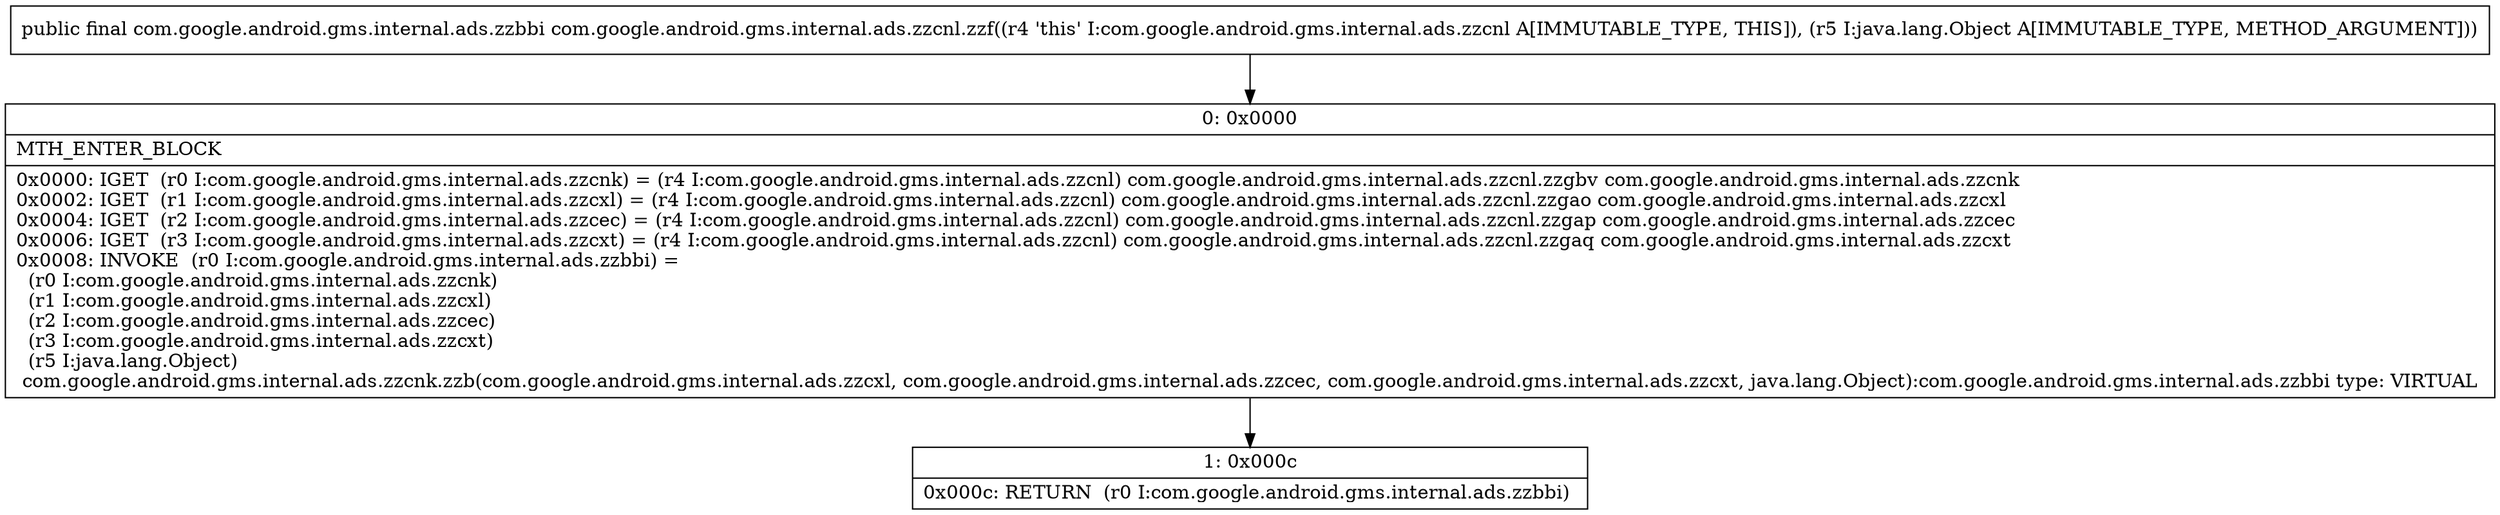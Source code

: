 digraph "CFG forcom.google.android.gms.internal.ads.zzcnl.zzf(Ljava\/lang\/Object;)Lcom\/google\/android\/gms\/internal\/ads\/zzbbi;" {
Node_0 [shape=record,label="{0\:\ 0x0000|MTH_ENTER_BLOCK\l|0x0000: IGET  (r0 I:com.google.android.gms.internal.ads.zzcnk) = (r4 I:com.google.android.gms.internal.ads.zzcnl) com.google.android.gms.internal.ads.zzcnl.zzgbv com.google.android.gms.internal.ads.zzcnk \l0x0002: IGET  (r1 I:com.google.android.gms.internal.ads.zzcxl) = (r4 I:com.google.android.gms.internal.ads.zzcnl) com.google.android.gms.internal.ads.zzcnl.zzgao com.google.android.gms.internal.ads.zzcxl \l0x0004: IGET  (r2 I:com.google.android.gms.internal.ads.zzcec) = (r4 I:com.google.android.gms.internal.ads.zzcnl) com.google.android.gms.internal.ads.zzcnl.zzgap com.google.android.gms.internal.ads.zzcec \l0x0006: IGET  (r3 I:com.google.android.gms.internal.ads.zzcxt) = (r4 I:com.google.android.gms.internal.ads.zzcnl) com.google.android.gms.internal.ads.zzcnl.zzgaq com.google.android.gms.internal.ads.zzcxt \l0x0008: INVOKE  (r0 I:com.google.android.gms.internal.ads.zzbbi) = \l  (r0 I:com.google.android.gms.internal.ads.zzcnk)\l  (r1 I:com.google.android.gms.internal.ads.zzcxl)\l  (r2 I:com.google.android.gms.internal.ads.zzcec)\l  (r3 I:com.google.android.gms.internal.ads.zzcxt)\l  (r5 I:java.lang.Object)\l com.google.android.gms.internal.ads.zzcnk.zzb(com.google.android.gms.internal.ads.zzcxl, com.google.android.gms.internal.ads.zzcec, com.google.android.gms.internal.ads.zzcxt, java.lang.Object):com.google.android.gms.internal.ads.zzbbi type: VIRTUAL \l}"];
Node_1 [shape=record,label="{1\:\ 0x000c|0x000c: RETURN  (r0 I:com.google.android.gms.internal.ads.zzbbi) \l}"];
MethodNode[shape=record,label="{public final com.google.android.gms.internal.ads.zzbbi com.google.android.gms.internal.ads.zzcnl.zzf((r4 'this' I:com.google.android.gms.internal.ads.zzcnl A[IMMUTABLE_TYPE, THIS]), (r5 I:java.lang.Object A[IMMUTABLE_TYPE, METHOD_ARGUMENT])) }"];
MethodNode -> Node_0;
Node_0 -> Node_1;
}


